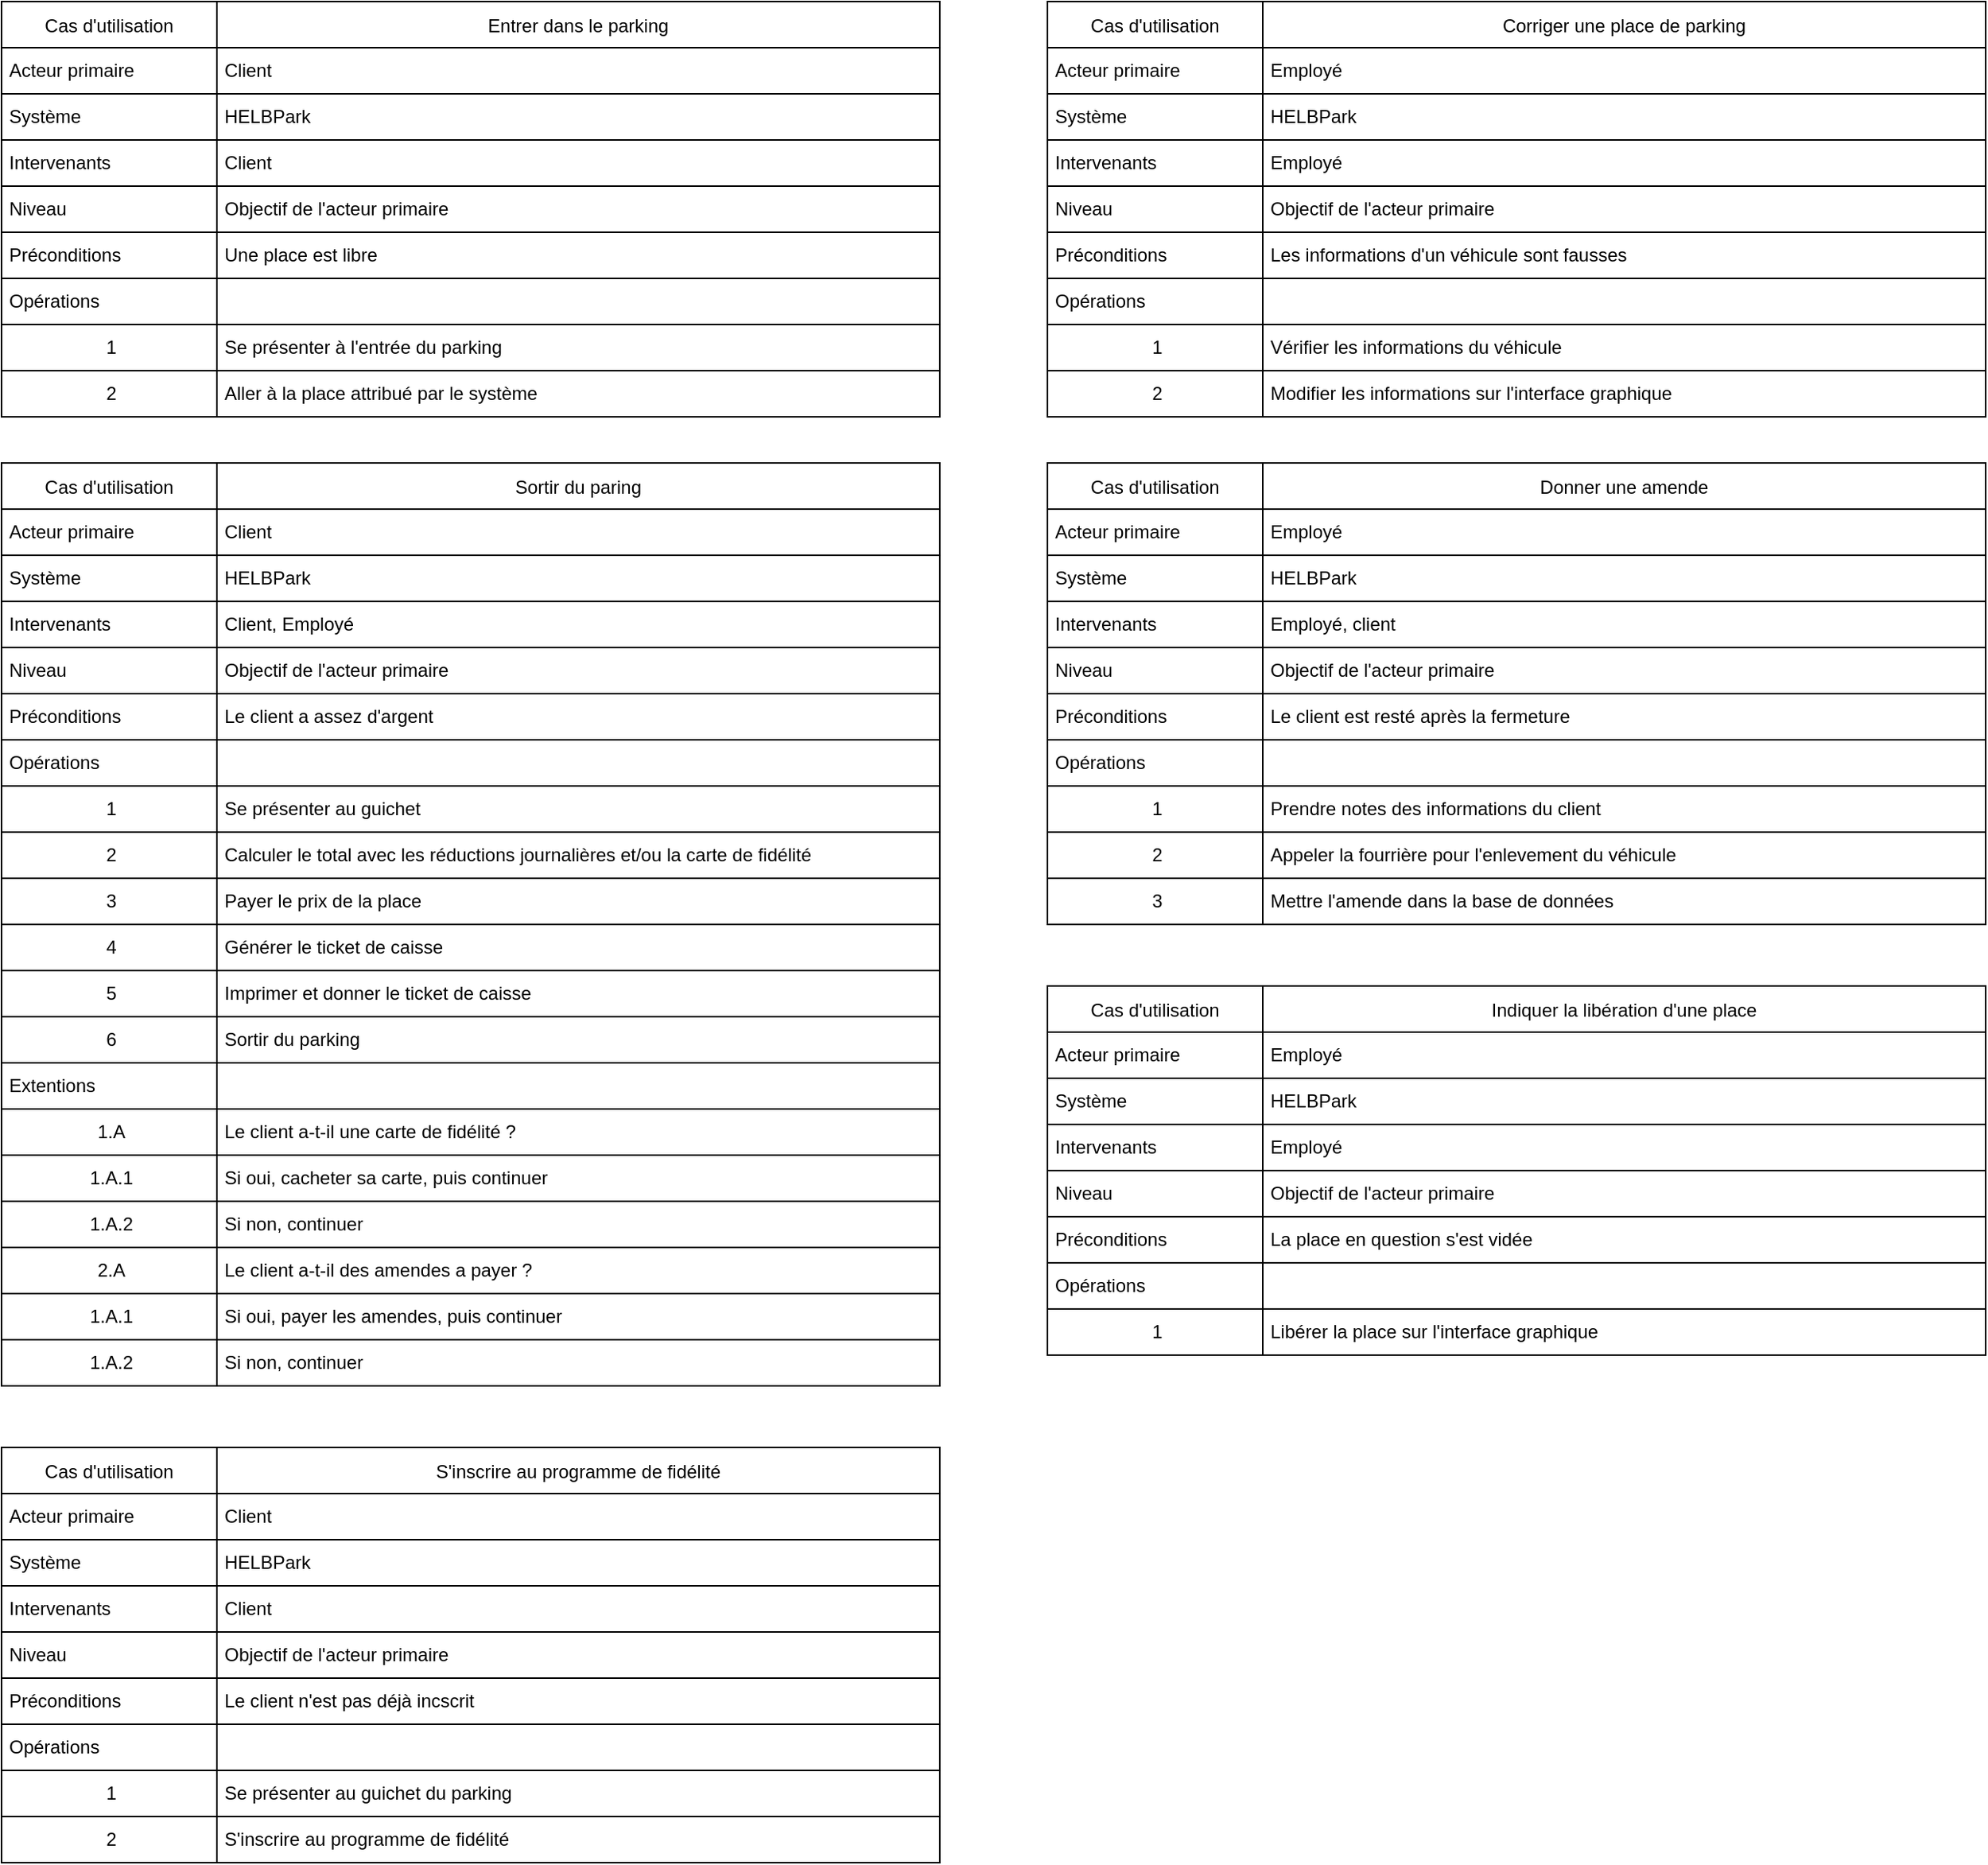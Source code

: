 <mxfile version="18.0.2" type="device"><diagram id="GS1jBpfsIDlGzWGw4Oit" name="Page-1"><mxGraphModel dx="1422" dy="705" grid="1" gridSize="10" guides="1" tooltips="1" connect="1" arrows="1" fold="1" page="1" pageScale="1" pageWidth="827" pageHeight="1169" math="0" shadow="0"><root><mxCell id="0"/><mxCell id="1" parent="0"/><mxCell id="DLpUISq_EGa7mmTx_oSH-1" value="Cas d'utilisation" style="swimlane;fontStyle=0;childLayout=stackLayout;horizontal=1;startSize=30;horizontalStack=0;resizeParent=1;resizeParentMax=0;resizeLast=0;collapsible=1;marginBottom=0;" vertex="1" parent="1"><mxGeometry x="80" y="40" width="140" height="270" as="geometry"/></mxCell><mxCell id="DLpUISq_EGa7mmTx_oSH-11" value="Acteur primaire" style="rounded=0;whiteSpace=wrap;html=1;align=left;spacingLeft=3;" vertex="1" parent="DLpUISq_EGa7mmTx_oSH-1"><mxGeometry y="30" width="140" height="30" as="geometry"/></mxCell><mxCell id="DLpUISq_EGa7mmTx_oSH-15" value="Système" style="rounded=0;whiteSpace=wrap;html=1;align=left;spacingLeft=3;" vertex="1" parent="DLpUISq_EGa7mmTx_oSH-1"><mxGeometry y="60" width="140" height="30" as="geometry"/></mxCell><mxCell id="DLpUISq_EGa7mmTx_oSH-16" value="Intervenants" style="rounded=0;whiteSpace=wrap;html=1;align=left;spacingLeft=3;" vertex="1" parent="DLpUISq_EGa7mmTx_oSH-1"><mxGeometry y="90" width="140" height="30" as="geometry"/></mxCell><mxCell id="DLpUISq_EGa7mmTx_oSH-17" value="Niveau" style="rounded=0;whiteSpace=wrap;html=1;align=left;spacingLeft=3;" vertex="1" parent="DLpUISq_EGa7mmTx_oSH-1"><mxGeometry y="120" width="140" height="30" as="geometry"/></mxCell><mxCell id="DLpUISq_EGa7mmTx_oSH-18" value="Préconditions" style="rounded=0;whiteSpace=wrap;html=1;align=left;spacingLeft=3;" vertex="1" parent="DLpUISq_EGa7mmTx_oSH-1"><mxGeometry y="150" width="140" height="30" as="geometry"/></mxCell><mxCell id="DLpUISq_EGa7mmTx_oSH-19" value="Opérations" style="rounded=0;whiteSpace=wrap;html=1;align=left;spacingLeft=3;" vertex="1" parent="DLpUISq_EGa7mmTx_oSH-1"><mxGeometry y="180" width="140" height="30" as="geometry"/></mxCell><mxCell id="DLpUISq_EGa7mmTx_oSH-28" value="1" style="rounded=0;whiteSpace=wrap;html=1;align=center;spacingLeft=3;" vertex="1" parent="DLpUISq_EGa7mmTx_oSH-1"><mxGeometry y="210" width="140" height="30" as="geometry"/></mxCell><mxCell id="DLpUISq_EGa7mmTx_oSH-29" value="2" style="rounded=0;whiteSpace=wrap;html=1;align=center;spacingLeft=3;" vertex="1" parent="DLpUISq_EGa7mmTx_oSH-1"><mxGeometry y="240" width="140" height="30" as="geometry"/></mxCell><mxCell id="DLpUISq_EGa7mmTx_oSH-5" value="Entrer dans le parking" style="swimlane;fontStyle=0;childLayout=stackLayout;horizontal=1;startSize=30;horizontalStack=0;resizeParent=1;resizeParentMax=0;resizeLast=0;collapsible=1;marginBottom=0;" vertex="1" parent="1"><mxGeometry x="220" y="40" width="470" height="270" as="geometry"/></mxCell><mxCell id="DLpUISq_EGa7mmTx_oSH-14" value="Client" style="rounded=0;whiteSpace=wrap;html=1;align=left;spacingLeft=3;" vertex="1" parent="DLpUISq_EGa7mmTx_oSH-5"><mxGeometry y="30" width="470" height="30" as="geometry"/></mxCell><mxCell id="DLpUISq_EGa7mmTx_oSH-22" value="HELBPark" style="rounded=0;whiteSpace=wrap;html=1;align=left;spacingLeft=3;" vertex="1" parent="DLpUISq_EGa7mmTx_oSH-5"><mxGeometry y="60" width="470" height="30" as="geometry"/></mxCell><mxCell id="DLpUISq_EGa7mmTx_oSH-23" value="Client" style="rounded=0;whiteSpace=wrap;html=1;align=left;spacingLeft=3;" vertex="1" parent="DLpUISq_EGa7mmTx_oSH-5"><mxGeometry y="90" width="470" height="30" as="geometry"/></mxCell><mxCell id="DLpUISq_EGa7mmTx_oSH-24" value="Objectif de l'acteur primaire" style="rounded=0;whiteSpace=wrap;html=1;align=left;spacingLeft=3;" vertex="1" parent="DLpUISq_EGa7mmTx_oSH-5"><mxGeometry y="120" width="470" height="30" as="geometry"/></mxCell><mxCell id="DLpUISq_EGa7mmTx_oSH-26" value="Une place est libre" style="rounded=0;whiteSpace=wrap;html=1;align=left;spacingLeft=3;" vertex="1" parent="DLpUISq_EGa7mmTx_oSH-5"><mxGeometry y="150" width="470" height="30" as="geometry"/></mxCell><mxCell id="DLpUISq_EGa7mmTx_oSH-27" value="" style="rounded=0;whiteSpace=wrap;html=1;align=left;spacingLeft=3;" vertex="1" parent="DLpUISq_EGa7mmTx_oSH-5"><mxGeometry y="180" width="470" height="30" as="geometry"/></mxCell><mxCell id="DLpUISq_EGa7mmTx_oSH-25" value="Se présenter à l'entrée du parking" style="rounded=0;whiteSpace=wrap;html=1;align=left;spacingLeft=3;" vertex="1" parent="DLpUISq_EGa7mmTx_oSH-5"><mxGeometry y="210" width="470" height="30" as="geometry"/></mxCell><mxCell id="DLpUISq_EGa7mmTx_oSH-21" value="Aller à la place attribué par le système" style="rounded=0;whiteSpace=wrap;html=1;align=left;spacingLeft=3;" vertex="1" parent="DLpUISq_EGa7mmTx_oSH-5"><mxGeometry y="240" width="470" height="30" as="geometry"/></mxCell><mxCell id="DLpUISq_EGa7mmTx_oSH-31" value="Cas d'utilisation" style="swimlane;fontStyle=0;childLayout=stackLayout;horizontal=1;startSize=30;horizontalStack=0;resizeParent=1;resizeParentMax=0;resizeLast=0;collapsible=1;marginBottom=0;" vertex="1" parent="1"><mxGeometry x="80" y="340" width="140" height="600" as="geometry"/></mxCell><mxCell id="DLpUISq_EGa7mmTx_oSH-32" value="Acteur primaire" style="rounded=0;whiteSpace=wrap;html=1;align=left;spacingLeft=3;" vertex="1" parent="DLpUISq_EGa7mmTx_oSH-31"><mxGeometry y="30" width="140" height="30" as="geometry"/></mxCell><mxCell id="DLpUISq_EGa7mmTx_oSH-33" value="Système" style="rounded=0;whiteSpace=wrap;html=1;align=left;spacingLeft=3;" vertex="1" parent="DLpUISq_EGa7mmTx_oSH-31"><mxGeometry y="60" width="140" height="30" as="geometry"/></mxCell><mxCell id="DLpUISq_EGa7mmTx_oSH-34" value="Intervenants" style="rounded=0;whiteSpace=wrap;html=1;align=left;spacingLeft=3;" vertex="1" parent="DLpUISq_EGa7mmTx_oSH-31"><mxGeometry y="90" width="140" height="30" as="geometry"/></mxCell><mxCell id="DLpUISq_EGa7mmTx_oSH-35" value="Niveau" style="rounded=0;whiteSpace=wrap;html=1;align=left;spacingLeft=3;" vertex="1" parent="DLpUISq_EGa7mmTx_oSH-31"><mxGeometry y="120" width="140" height="30" as="geometry"/></mxCell><mxCell id="DLpUISq_EGa7mmTx_oSH-36" value="Préconditions" style="rounded=0;whiteSpace=wrap;html=1;align=left;spacingLeft=3;" vertex="1" parent="DLpUISq_EGa7mmTx_oSH-31"><mxGeometry y="150" width="140" height="30" as="geometry"/></mxCell><mxCell id="DLpUISq_EGa7mmTx_oSH-37" value="Opérations" style="rounded=0;whiteSpace=wrap;html=1;align=left;spacingLeft=3;" vertex="1" parent="DLpUISq_EGa7mmTx_oSH-31"><mxGeometry y="180" width="140" height="30" as="geometry"/></mxCell><mxCell id="DLpUISq_EGa7mmTx_oSH-38" value="1" style="rounded=0;whiteSpace=wrap;html=1;align=center;spacingLeft=3;" vertex="1" parent="DLpUISq_EGa7mmTx_oSH-31"><mxGeometry y="210" width="140" height="30" as="geometry"/></mxCell><mxCell id="DLpUISq_EGa7mmTx_oSH-39" value="2" style="rounded=0;whiteSpace=wrap;html=1;align=center;spacingLeft=3;" vertex="1" parent="DLpUISq_EGa7mmTx_oSH-31"><mxGeometry y="240" width="140" height="30" as="geometry"/></mxCell><mxCell id="DLpUISq_EGa7mmTx_oSH-57" value="3" style="rounded=0;whiteSpace=wrap;html=1;align=center;spacingLeft=3;" vertex="1" parent="DLpUISq_EGa7mmTx_oSH-31"><mxGeometry y="270" width="140" height="30" as="geometry"/></mxCell><mxCell id="DLpUISq_EGa7mmTx_oSH-58" value="4" style="rounded=0;whiteSpace=wrap;html=1;align=center;spacingLeft=3;" vertex="1" parent="DLpUISq_EGa7mmTx_oSH-31"><mxGeometry y="300" width="140" height="30" as="geometry"/></mxCell><mxCell id="DLpUISq_EGa7mmTx_oSH-59" value="5" style="rounded=0;whiteSpace=wrap;html=1;align=center;spacingLeft=3;" vertex="1" parent="DLpUISq_EGa7mmTx_oSH-31"><mxGeometry y="330" width="140" height="30" as="geometry"/></mxCell><mxCell id="DLpUISq_EGa7mmTx_oSH-56" value="6" style="rounded=0;whiteSpace=wrap;html=1;align=center;spacingLeft=3;" vertex="1" parent="DLpUISq_EGa7mmTx_oSH-31"><mxGeometry y="360" width="140" height="30" as="geometry"/></mxCell><mxCell id="DLpUISq_EGa7mmTx_oSH-40" value="Extentions" style="rounded=0;whiteSpace=wrap;html=1;align=left;spacingLeft=3;" vertex="1" parent="DLpUISq_EGa7mmTx_oSH-31"><mxGeometry y="390" width="140" height="30" as="geometry"/></mxCell><mxCell id="DLpUISq_EGa7mmTx_oSH-60" value="1.A" style="rounded=0;whiteSpace=wrap;html=1;align=center;spacingLeft=3;" vertex="1" parent="DLpUISq_EGa7mmTx_oSH-31"><mxGeometry y="420" width="140" height="30" as="geometry"/></mxCell><mxCell id="DLpUISq_EGa7mmTx_oSH-62" value="1.A.1" style="rounded=0;whiteSpace=wrap;html=1;align=center;spacingLeft=3;" vertex="1" parent="DLpUISq_EGa7mmTx_oSH-31"><mxGeometry y="450" width="140" height="30" as="geometry"/></mxCell><mxCell id="DLpUISq_EGa7mmTx_oSH-63" value="1.A.2" style="rounded=0;whiteSpace=wrap;html=1;align=center;spacingLeft=3;" vertex="1" parent="DLpUISq_EGa7mmTx_oSH-31"><mxGeometry y="480" width="140" height="30" as="geometry"/></mxCell><mxCell id="DLpUISq_EGa7mmTx_oSH-67" value="2.A" style="rounded=0;whiteSpace=wrap;html=1;align=center;spacingLeft=3;" vertex="1" parent="DLpUISq_EGa7mmTx_oSH-31"><mxGeometry y="510" width="140" height="30" as="geometry"/></mxCell><mxCell id="DLpUISq_EGa7mmTx_oSH-68" value="1.A.1" style="rounded=0;whiteSpace=wrap;html=1;align=center;spacingLeft=3;" vertex="1" parent="DLpUISq_EGa7mmTx_oSH-31"><mxGeometry y="540" width="140" height="30" as="geometry"/></mxCell><mxCell id="DLpUISq_EGa7mmTx_oSH-69" value="1.A.2" style="rounded=0;whiteSpace=wrap;html=1;align=center;spacingLeft=3;" vertex="1" parent="DLpUISq_EGa7mmTx_oSH-31"><mxGeometry y="570" width="140" height="30" as="geometry"/></mxCell><mxCell id="DLpUISq_EGa7mmTx_oSH-41" value="Sortir du paring" style="swimlane;fontStyle=0;childLayout=stackLayout;horizontal=1;startSize=30;horizontalStack=0;resizeParent=1;resizeParentMax=0;resizeLast=0;collapsible=1;marginBottom=0;" vertex="1" parent="1"><mxGeometry x="220" y="340" width="470" height="600" as="geometry"/></mxCell><mxCell id="DLpUISq_EGa7mmTx_oSH-42" value="Client" style="rounded=0;whiteSpace=wrap;html=1;align=left;spacingLeft=3;" vertex="1" parent="DLpUISq_EGa7mmTx_oSH-41"><mxGeometry y="30" width="470" height="30" as="geometry"/></mxCell><mxCell id="DLpUISq_EGa7mmTx_oSH-43" value="HELBPark" style="rounded=0;whiteSpace=wrap;html=1;align=left;spacingLeft=3;" vertex="1" parent="DLpUISq_EGa7mmTx_oSH-41"><mxGeometry y="60" width="470" height="30" as="geometry"/></mxCell><mxCell id="DLpUISq_EGa7mmTx_oSH-44" value="Client, Employé" style="rounded=0;whiteSpace=wrap;html=1;align=left;spacingLeft=3;" vertex="1" parent="DLpUISq_EGa7mmTx_oSH-41"><mxGeometry y="90" width="470" height="30" as="geometry"/></mxCell><mxCell id="DLpUISq_EGa7mmTx_oSH-45" value="Objectif de l'acteur primaire" style="rounded=0;whiteSpace=wrap;html=1;align=left;spacingLeft=3;" vertex="1" parent="DLpUISq_EGa7mmTx_oSH-41"><mxGeometry y="120" width="470" height="30" as="geometry"/></mxCell><mxCell id="DLpUISq_EGa7mmTx_oSH-46" value="Le client a assez d'argent" style="rounded=0;whiteSpace=wrap;html=1;align=left;spacingLeft=3;" vertex="1" parent="DLpUISq_EGa7mmTx_oSH-41"><mxGeometry y="150" width="470" height="30" as="geometry"/></mxCell><mxCell id="DLpUISq_EGa7mmTx_oSH-47" value="" style="rounded=0;whiteSpace=wrap;html=1;align=left;spacingLeft=3;" vertex="1" parent="DLpUISq_EGa7mmTx_oSH-41"><mxGeometry y="180" width="470" height="30" as="geometry"/></mxCell><mxCell id="DLpUISq_EGa7mmTx_oSH-48" value="Se présenter au guichet" style="rounded=0;whiteSpace=wrap;html=1;align=left;spacingLeft=3;" vertex="1" parent="DLpUISq_EGa7mmTx_oSH-41"><mxGeometry y="210" width="470" height="30" as="geometry"/></mxCell><mxCell id="DLpUISq_EGa7mmTx_oSH-54" value="Calculer le total avec les réductions journalières et/ou la carte de fidélité" style="rounded=0;whiteSpace=wrap;html=1;align=left;spacingLeft=3;" vertex="1" parent="DLpUISq_EGa7mmTx_oSH-41"><mxGeometry y="240" width="470" height="30" as="geometry"/></mxCell><mxCell id="DLpUISq_EGa7mmTx_oSH-49" value="Payer le prix de la place" style="rounded=0;whiteSpace=wrap;html=1;align=left;spacingLeft=3;" vertex="1" parent="DLpUISq_EGa7mmTx_oSH-41"><mxGeometry y="270" width="470" height="30" as="geometry"/></mxCell><mxCell id="DLpUISq_EGa7mmTx_oSH-52" value="Générer le ticket de caisse&lt;span style=&quot;color: rgba(0, 0, 0, 0); font-family: monospace; font-size: 0px;&quot;&gt;%3CmxGraphModel%3E%3Croot%3E%3CmxCell%20id%3D%220%22%2F%3E%3CmxCell%20id%3D%221%22%20parent%3D%220%22%2F%3E%3CmxCell%20id%3D%222%22%20value%3D%22Payer%20le%20prix%20de%20la%20place%22%20style%3D%22rounded%3D0%3BwhiteSpace%3Dwrap%3Bhtml%3D1%3Balign%3Dleft%3BspacingLeft%3D3%3B%22%20vertex%3D%221%22%20parent%3D%221%22%3E%3CmxGeometry%20x%3D%22220%22%20y%3D%22580%22%20width%3D%22470%22%20height%3D%2230%22%20as%3D%22geometry%22%2F%3E%3C%2FmxCell%3E%3C%2Froot%3E%3C%2FmxGraphModel%3E&lt;/span&gt;" style="rounded=0;whiteSpace=wrap;html=1;align=left;spacingLeft=3;" vertex="1" parent="DLpUISq_EGa7mmTx_oSH-41"><mxGeometry y="300" width="470" height="30" as="geometry"/></mxCell><mxCell id="DLpUISq_EGa7mmTx_oSH-53" value="Imprimer et donner le ticket de caisse" style="rounded=0;whiteSpace=wrap;html=1;align=left;spacingLeft=3;" vertex="1" parent="DLpUISq_EGa7mmTx_oSH-41"><mxGeometry y="330" width="470" height="30" as="geometry"/></mxCell><mxCell id="DLpUISq_EGa7mmTx_oSH-55" value="Sortir du parking" style="rounded=0;whiteSpace=wrap;html=1;align=left;spacingLeft=3;" vertex="1" parent="DLpUISq_EGa7mmTx_oSH-41"><mxGeometry y="360" width="470" height="30" as="geometry"/></mxCell><mxCell id="DLpUISq_EGa7mmTx_oSH-50" value="" style="rounded=0;whiteSpace=wrap;html=1;align=left;spacingLeft=3;" vertex="1" parent="DLpUISq_EGa7mmTx_oSH-41"><mxGeometry y="390" width="470" height="30" as="geometry"/></mxCell><mxCell id="DLpUISq_EGa7mmTx_oSH-61" value="Le client a-t-il une carte de fidélité ?" style="rounded=0;whiteSpace=wrap;html=1;align=left;spacingLeft=3;" vertex="1" parent="DLpUISq_EGa7mmTx_oSH-41"><mxGeometry y="420" width="470" height="30" as="geometry"/></mxCell><mxCell id="DLpUISq_EGa7mmTx_oSH-64" value="Si oui, cacheter sa carte, puis continuer" style="rounded=0;whiteSpace=wrap;html=1;align=left;spacingLeft=3;" vertex="1" parent="DLpUISq_EGa7mmTx_oSH-41"><mxGeometry y="450" width="470" height="30" as="geometry"/></mxCell><mxCell id="DLpUISq_EGa7mmTx_oSH-65" value="Si non, continuer" style="rounded=0;whiteSpace=wrap;html=1;align=left;spacingLeft=3;" vertex="1" parent="DLpUISq_EGa7mmTx_oSH-41"><mxGeometry y="480" width="470" height="30" as="geometry"/></mxCell><mxCell id="DLpUISq_EGa7mmTx_oSH-70" value="Le client a-t-il des amendes a payer ?" style="rounded=0;whiteSpace=wrap;html=1;align=left;spacingLeft=3;" vertex="1" parent="DLpUISq_EGa7mmTx_oSH-41"><mxGeometry y="510" width="470" height="30" as="geometry"/></mxCell><mxCell id="DLpUISq_EGa7mmTx_oSH-71" value="Si oui, payer les amendes, puis continuer" style="rounded=0;whiteSpace=wrap;html=1;align=left;spacingLeft=3;" vertex="1" parent="DLpUISq_EGa7mmTx_oSH-41"><mxGeometry y="540" width="470" height="30" as="geometry"/></mxCell><mxCell id="DLpUISq_EGa7mmTx_oSH-72" value="Si non, continuer" style="rounded=0;whiteSpace=wrap;html=1;align=left;spacingLeft=3;" vertex="1" parent="DLpUISq_EGa7mmTx_oSH-41"><mxGeometry y="570" width="470" height="30" as="geometry"/></mxCell><mxCell id="DLpUISq_EGa7mmTx_oSH-73" value="Cas d'utilisation" style="swimlane;fontStyle=0;childLayout=stackLayout;horizontal=1;startSize=30;horizontalStack=0;resizeParent=1;resizeParentMax=0;resizeLast=0;collapsible=1;marginBottom=0;" vertex="1" parent="1"><mxGeometry x="80" y="980" width="140" height="270" as="geometry"/></mxCell><mxCell id="DLpUISq_EGa7mmTx_oSH-74" value="Acteur primaire" style="rounded=0;whiteSpace=wrap;html=1;align=left;spacingLeft=3;" vertex="1" parent="DLpUISq_EGa7mmTx_oSH-73"><mxGeometry y="30" width="140" height="30" as="geometry"/></mxCell><mxCell id="DLpUISq_EGa7mmTx_oSH-75" value="Système" style="rounded=0;whiteSpace=wrap;html=1;align=left;spacingLeft=3;" vertex="1" parent="DLpUISq_EGa7mmTx_oSH-73"><mxGeometry y="60" width="140" height="30" as="geometry"/></mxCell><mxCell id="DLpUISq_EGa7mmTx_oSH-76" value="Intervenants" style="rounded=0;whiteSpace=wrap;html=1;align=left;spacingLeft=3;" vertex="1" parent="DLpUISq_EGa7mmTx_oSH-73"><mxGeometry y="90" width="140" height="30" as="geometry"/></mxCell><mxCell id="DLpUISq_EGa7mmTx_oSH-77" value="Niveau" style="rounded=0;whiteSpace=wrap;html=1;align=left;spacingLeft=3;" vertex="1" parent="DLpUISq_EGa7mmTx_oSH-73"><mxGeometry y="120" width="140" height="30" as="geometry"/></mxCell><mxCell id="DLpUISq_EGa7mmTx_oSH-78" value="Préconditions" style="rounded=0;whiteSpace=wrap;html=1;align=left;spacingLeft=3;" vertex="1" parent="DLpUISq_EGa7mmTx_oSH-73"><mxGeometry y="150" width="140" height="30" as="geometry"/></mxCell><mxCell id="DLpUISq_EGa7mmTx_oSH-79" value="Opérations" style="rounded=0;whiteSpace=wrap;html=1;align=left;spacingLeft=3;" vertex="1" parent="DLpUISq_EGa7mmTx_oSH-73"><mxGeometry y="180" width="140" height="30" as="geometry"/></mxCell><mxCell id="DLpUISq_EGa7mmTx_oSH-80" value="1" style="rounded=0;whiteSpace=wrap;html=1;align=center;spacingLeft=3;" vertex="1" parent="DLpUISq_EGa7mmTx_oSH-73"><mxGeometry y="210" width="140" height="30" as="geometry"/></mxCell><mxCell id="DLpUISq_EGa7mmTx_oSH-81" value="2" style="rounded=0;whiteSpace=wrap;html=1;align=center;spacingLeft=3;" vertex="1" parent="DLpUISq_EGa7mmTx_oSH-73"><mxGeometry y="240" width="140" height="30" as="geometry"/></mxCell><mxCell id="DLpUISq_EGa7mmTx_oSH-82" value="S'inscrire au programme de fidélité" style="swimlane;fontStyle=0;childLayout=stackLayout;horizontal=1;startSize=30;horizontalStack=0;resizeParent=1;resizeParentMax=0;resizeLast=0;collapsible=1;marginBottom=0;" vertex="1" parent="1"><mxGeometry x="220" y="980" width="470" height="270" as="geometry"/></mxCell><mxCell id="DLpUISq_EGa7mmTx_oSH-83" value="Client" style="rounded=0;whiteSpace=wrap;html=1;align=left;spacingLeft=3;" vertex="1" parent="DLpUISq_EGa7mmTx_oSH-82"><mxGeometry y="30" width="470" height="30" as="geometry"/></mxCell><mxCell id="DLpUISq_EGa7mmTx_oSH-84" value="HELBPark" style="rounded=0;whiteSpace=wrap;html=1;align=left;spacingLeft=3;" vertex="1" parent="DLpUISq_EGa7mmTx_oSH-82"><mxGeometry y="60" width="470" height="30" as="geometry"/></mxCell><mxCell id="DLpUISq_EGa7mmTx_oSH-85" value="Client" style="rounded=0;whiteSpace=wrap;html=1;align=left;spacingLeft=3;" vertex="1" parent="DLpUISq_EGa7mmTx_oSH-82"><mxGeometry y="90" width="470" height="30" as="geometry"/></mxCell><mxCell id="DLpUISq_EGa7mmTx_oSH-86" value="Objectif de l'acteur primaire" style="rounded=0;whiteSpace=wrap;html=1;align=left;spacingLeft=3;" vertex="1" parent="DLpUISq_EGa7mmTx_oSH-82"><mxGeometry y="120" width="470" height="30" as="geometry"/></mxCell><mxCell id="DLpUISq_EGa7mmTx_oSH-87" value="Le client n'est pas déjà incscrit" style="rounded=0;whiteSpace=wrap;html=1;align=left;spacingLeft=3;" vertex="1" parent="DLpUISq_EGa7mmTx_oSH-82"><mxGeometry y="150" width="470" height="30" as="geometry"/></mxCell><mxCell id="DLpUISq_EGa7mmTx_oSH-88" value="" style="rounded=0;whiteSpace=wrap;html=1;align=left;spacingLeft=3;" vertex="1" parent="DLpUISq_EGa7mmTx_oSH-82"><mxGeometry y="180" width="470" height="30" as="geometry"/></mxCell><mxCell id="DLpUISq_EGa7mmTx_oSH-89" value="Se présenter au guichet du parking" style="rounded=0;whiteSpace=wrap;html=1;align=left;spacingLeft=3;" vertex="1" parent="DLpUISq_EGa7mmTx_oSH-82"><mxGeometry y="210" width="470" height="30" as="geometry"/></mxCell><mxCell id="DLpUISq_EGa7mmTx_oSH-90" value="S'inscrire au programme de fidélité" style="rounded=0;whiteSpace=wrap;html=1;align=left;spacingLeft=3;" vertex="1" parent="DLpUISq_EGa7mmTx_oSH-82"><mxGeometry y="240" width="470" height="30" as="geometry"/></mxCell><mxCell id="DLpUISq_EGa7mmTx_oSH-91" value="Cas d'utilisation" style="swimlane;fontStyle=0;childLayout=stackLayout;horizontal=1;startSize=30;horizontalStack=0;resizeParent=1;resizeParentMax=0;resizeLast=0;collapsible=1;marginBottom=0;" vertex="1" parent="1"><mxGeometry x="760" y="40" width="140" height="270" as="geometry"/></mxCell><mxCell id="DLpUISq_EGa7mmTx_oSH-92" value="Acteur primaire" style="rounded=0;whiteSpace=wrap;html=1;align=left;spacingLeft=3;" vertex="1" parent="DLpUISq_EGa7mmTx_oSH-91"><mxGeometry y="30" width="140" height="30" as="geometry"/></mxCell><mxCell id="DLpUISq_EGa7mmTx_oSH-93" value="Système" style="rounded=0;whiteSpace=wrap;html=1;align=left;spacingLeft=3;" vertex="1" parent="DLpUISq_EGa7mmTx_oSH-91"><mxGeometry y="60" width="140" height="30" as="geometry"/></mxCell><mxCell id="DLpUISq_EGa7mmTx_oSH-94" value="Intervenants" style="rounded=0;whiteSpace=wrap;html=1;align=left;spacingLeft=3;" vertex="1" parent="DLpUISq_EGa7mmTx_oSH-91"><mxGeometry y="90" width="140" height="30" as="geometry"/></mxCell><mxCell id="DLpUISq_EGa7mmTx_oSH-95" value="Niveau" style="rounded=0;whiteSpace=wrap;html=1;align=left;spacingLeft=3;" vertex="1" parent="DLpUISq_EGa7mmTx_oSH-91"><mxGeometry y="120" width="140" height="30" as="geometry"/></mxCell><mxCell id="DLpUISq_EGa7mmTx_oSH-96" value="Préconditions" style="rounded=0;whiteSpace=wrap;html=1;align=left;spacingLeft=3;" vertex="1" parent="DLpUISq_EGa7mmTx_oSH-91"><mxGeometry y="150" width="140" height="30" as="geometry"/></mxCell><mxCell id="DLpUISq_EGa7mmTx_oSH-97" value="Opérations" style="rounded=0;whiteSpace=wrap;html=1;align=left;spacingLeft=3;" vertex="1" parent="DLpUISq_EGa7mmTx_oSH-91"><mxGeometry y="180" width="140" height="30" as="geometry"/></mxCell><mxCell id="DLpUISq_EGa7mmTx_oSH-98" value="1" style="rounded=0;whiteSpace=wrap;html=1;align=center;spacingLeft=3;" vertex="1" parent="DLpUISq_EGa7mmTx_oSH-91"><mxGeometry y="210" width="140" height="30" as="geometry"/></mxCell><mxCell id="DLpUISq_EGa7mmTx_oSH-99" value="2" style="rounded=0;whiteSpace=wrap;html=1;align=center;spacingLeft=3;" vertex="1" parent="DLpUISq_EGa7mmTx_oSH-91"><mxGeometry y="240" width="140" height="30" as="geometry"/></mxCell><mxCell id="DLpUISq_EGa7mmTx_oSH-100" value="Corriger une place de parking" style="swimlane;fontStyle=0;childLayout=stackLayout;horizontal=1;startSize=30;horizontalStack=0;resizeParent=1;resizeParentMax=0;resizeLast=0;collapsible=1;marginBottom=0;" vertex="1" parent="1"><mxGeometry x="900" y="40" width="470" height="270" as="geometry"/></mxCell><mxCell id="DLpUISq_EGa7mmTx_oSH-101" value="Employé" style="rounded=0;whiteSpace=wrap;html=1;align=left;spacingLeft=3;" vertex="1" parent="DLpUISq_EGa7mmTx_oSH-100"><mxGeometry y="30" width="470" height="30" as="geometry"/></mxCell><mxCell id="DLpUISq_EGa7mmTx_oSH-102" value="HELBPark" style="rounded=0;whiteSpace=wrap;html=1;align=left;spacingLeft=3;" vertex="1" parent="DLpUISq_EGa7mmTx_oSH-100"><mxGeometry y="60" width="470" height="30" as="geometry"/></mxCell><mxCell id="DLpUISq_EGa7mmTx_oSH-103" value="Employé" style="rounded=0;whiteSpace=wrap;html=1;align=left;spacingLeft=3;" vertex="1" parent="DLpUISq_EGa7mmTx_oSH-100"><mxGeometry y="90" width="470" height="30" as="geometry"/></mxCell><mxCell id="DLpUISq_EGa7mmTx_oSH-104" value="Objectif de l'acteur primaire" style="rounded=0;whiteSpace=wrap;html=1;align=left;spacingLeft=3;" vertex="1" parent="DLpUISq_EGa7mmTx_oSH-100"><mxGeometry y="120" width="470" height="30" as="geometry"/></mxCell><mxCell id="DLpUISq_EGa7mmTx_oSH-105" value="Les informations d'un véhicule sont fausses" style="rounded=0;whiteSpace=wrap;html=1;align=left;spacingLeft=3;" vertex="1" parent="DLpUISq_EGa7mmTx_oSH-100"><mxGeometry y="150" width="470" height="30" as="geometry"/></mxCell><mxCell id="DLpUISq_EGa7mmTx_oSH-106" value="" style="rounded=0;whiteSpace=wrap;html=1;align=left;spacingLeft=3;" vertex="1" parent="DLpUISq_EGa7mmTx_oSH-100"><mxGeometry y="180" width="470" height="30" as="geometry"/></mxCell><mxCell id="DLpUISq_EGa7mmTx_oSH-107" value="Vérifier les informations du véhicule" style="rounded=0;whiteSpace=wrap;html=1;align=left;spacingLeft=3;" vertex="1" parent="DLpUISq_EGa7mmTx_oSH-100"><mxGeometry y="210" width="470" height="30" as="geometry"/></mxCell><mxCell id="DLpUISq_EGa7mmTx_oSH-108" value="Modifier les informations sur l'interface graphique" style="rounded=0;whiteSpace=wrap;html=1;align=left;spacingLeft=3;" vertex="1" parent="DLpUISq_EGa7mmTx_oSH-100"><mxGeometry y="240" width="470" height="30" as="geometry"/></mxCell><mxCell id="DLpUISq_EGa7mmTx_oSH-109" value="Cas d'utilisation" style="swimlane;fontStyle=0;childLayout=stackLayout;horizontal=1;startSize=30;horizontalStack=0;resizeParent=1;resizeParentMax=0;resizeLast=0;collapsible=1;marginBottom=0;" vertex="1" parent="1"><mxGeometry x="760" y="340" width="140" height="300" as="geometry"/></mxCell><mxCell id="DLpUISq_EGa7mmTx_oSH-110" value="Acteur primaire" style="rounded=0;whiteSpace=wrap;html=1;align=left;spacingLeft=3;" vertex="1" parent="DLpUISq_EGa7mmTx_oSH-109"><mxGeometry y="30" width="140" height="30" as="geometry"/></mxCell><mxCell id="DLpUISq_EGa7mmTx_oSH-111" value="Système" style="rounded=0;whiteSpace=wrap;html=1;align=left;spacingLeft=3;" vertex="1" parent="DLpUISq_EGa7mmTx_oSH-109"><mxGeometry y="60" width="140" height="30" as="geometry"/></mxCell><mxCell id="DLpUISq_EGa7mmTx_oSH-112" value="Intervenants" style="rounded=0;whiteSpace=wrap;html=1;align=left;spacingLeft=3;" vertex="1" parent="DLpUISq_EGa7mmTx_oSH-109"><mxGeometry y="90" width="140" height="30" as="geometry"/></mxCell><mxCell id="DLpUISq_EGa7mmTx_oSH-113" value="Niveau" style="rounded=0;whiteSpace=wrap;html=1;align=left;spacingLeft=3;" vertex="1" parent="DLpUISq_EGa7mmTx_oSH-109"><mxGeometry y="120" width="140" height="30" as="geometry"/></mxCell><mxCell id="DLpUISq_EGa7mmTx_oSH-114" value="Préconditions" style="rounded=0;whiteSpace=wrap;html=1;align=left;spacingLeft=3;" vertex="1" parent="DLpUISq_EGa7mmTx_oSH-109"><mxGeometry y="150" width="140" height="30" as="geometry"/></mxCell><mxCell id="DLpUISq_EGa7mmTx_oSH-115" value="Opérations" style="rounded=0;whiteSpace=wrap;html=1;align=left;spacingLeft=3;" vertex="1" parent="DLpUISq_EGa7mmTx_oSH-109"><mxGeometry y="180" width="140" height="30" as="geometry"/></mxCell><mxCell id="DLpUISq_EGa7mmTx_oSH-116" value="1" style="rounded=0;whiteSpace=wrap;html=1;align=center;spacingLeft=3;" vertex="1" parent="DLpUISq_EGa7mmTx_oSH-109"><mxGeometry y="210" width="140" height="30" as="geometry"/></mxCell><mxCell id="DLpUISq_EGa7mmTx_oSH-117" value="2" style="rounded=0;whiteSpace=wrap;html=1;align=center;spacingLeft=3;" vertex="1" parent="DLpUISq_EGa7mmTx_oSH-109"><mxGeometry y="240" width="140" height="30" as="geometry"/></mxCell><mxCell id="DLpUISq_EGa7mmTx_oSH-137" value="3" style="rounded=0;whiteSpace=wrap;html=1;align=center;spacingLeft=3;" vertex="1" parent="DLpUISq_EGa7mmTx_oSH-109"><mxGeometry y="270" width="140" height="30" as="geometry"/></mxCell><mxCell id="DLpUISq_EGa7mmTx_oSH-118" value="Donner une amende" style="swimlane;fontStyle=0;childLayout=stackLayout;horizontal=1;startSize=30;horizontalStack=0;resizeParent=1;resizeParentMax=0;resizeLast=0;collapsible=1;marginBottom=0;" vertex="1" parent="1"><mxGeometry x="900" y="340" width="470" height="300" as="geometry"/></mxCell><mxCell id="DLpUISq_EGa7mmTx_oSH-119" value="Employé" style="rounded=0;whiteSpace=wrap;html=1;align=left;spacingLeft=3;" vertex="1" parent="DLpUISq_EGa7mmTx_oSH-118"><mxGeometry y="30" width="470" height="30" as="geometry"/></mxCell><mxCell id="DLpUISq_EGa7mmTx_oSH-120" value="HELBPark" style="rounded=0;whiteSpace=wrap;html=1;align=left;spacingLeft=3;" vertex="1" parent="DLpUISq_EGa7mmTx_oSH-118"><mxGeometry y="60" width="470" height="30" as="geometry"/></mxCell><mxCell id="DLpUISq_EGa7mmTx_oSH-121" value="Employé, client" style="rounded=0;whiteSpace=wrap;html=1;align=left;spacingLeft=3;" vertex="1" parent="DLpUISq_EGa7mmTx_oSH-118"><mxGeometry y="90" width="470" height="30" as="geometry"/></mxCell><mxCell id="DLpUISq_EGa7mmTx_oSH-122" value="Objectif de l'acteur primaire" style="rounded=0;whiteSpace=wrap;html=1;align=left;spacingLeft=3;" vertex="1" parent="DLpUISq_EGa7mmTx_oSH-118"><mxGeometry y="120" width="470" height="30" as="geometry"/></mxCell><mxCell id="DLpUISq_EGa7mmTx_oSH-123" value="Le client est resté après la fermeture" style="rounded=0;whiteSpace=wrap;html=1;align=left;spacingLeft=3;" vertex="1" parent="DLpUISq_EGa7mmTx_oSH-118"><mxGeometry y="150" width="470" height="30" as="geometry"/></mxCell><mxCell id="DLpUISq_EGa7mmTx_oSH-124" value="" style="rounded=0;whiteSpace=wrap;html=1;align=left;spacingLeft=3;" vertex="1" parent="DLpUISq_EGa7mmTx_oSH-118"><mxGeometry y="180" width="470" height="30" as="geometry"/></mxCell><mxCell id="DLpUISq_EGa7mmTx_oSH-125" value="Prendre notes des informations du client" style="rounded=0;whiteSpace=wrap;html=1;align=left;spacingLeft=3;" vertex="1" parent="DLpUISq_EGa7mmTx_oSH-118"><mxGeometry y="210" width="470" height="30" as="geometry"/></mxCell><mxCell id="DLpUISq_EGa7mmTx_oSH-126" value="Appeler la fourrière pour l'enlevement du véhicule" style="rounded=0;whiteSpace=wrap;html=1;align=left;spacingLeft=3;" vertex="1" parent="DLpUISq_EGa7mmTx_oSH-118"><mxGeometry y="240" width="470" height="30" as="geometry"/></mxCell><mxCell id="DLpUISq_EGa7mmTx_oSH-127" value="Mettre l'amende dans la base de données" style="rounded=0;whiteSpace=wrap;html=1;align=left;spacingLeft=3;" vertex="1" parent="DLpUISq_EGa7mmTx_oSH-118"><mxGeometry y="270" width="470" height="30" as="geometry"/></mxCell><mxCell id="DLpUISq_EGa7mmTx_oSH-138" value="Cas d'utilisation" style="swimlane;fontStyle=0;childLayout=stackLayout;horizontal=1;startSize=30;horizontalStack=0;resizeParent=1;resizeParentMax=0;resizeLast=0;collapsible=1;marginBottom=0;" vertex="1" parent="1"><mxGeometry x="760" y="680" width="140" height="240" as="geometry"/></mxCell><mxCell id="DLpUISq_EGa7mmTx_oSH-139" value="Acteur primaire" style="rounded=0;whiteSpace=wrap;html=1;align=left;spacingLeft=3;" vertex="1" parent="DLpUISq_EGa7mmTx_oSH-138"><mxGeometry y="30" width="140" height="30" as="geometry"/></mxCell><mxCell id="DLpUISq_EGa7mmTx_oSH-140" value="Système" style="rounded=0;whiteSpace=wrap;html=1;align=left;spacingLeft=3;" vertex="1" parent="DLpUISq_EGa7mmTx_oSH-138"><mxGeometry y="60" width="140" height="30" as="geometry"/></mxCell><mxCell id="DLpUISq_EGa7mmTx_oSH-141" value="Intervenants" style="rounded=0;whiteSpace=wrap;html=1;align=left;spacingLeft=3;" vertex="1" parent="DLpUISq_EGa7mmTx_oSH-138"><mxGeometry y="90" width="140" height="30" as="geometry"/></mxCell><mxCell id="DLpUISq_EGa7mmTx_oSH-142" value="Niveau" style="rounded=0;whiteSpace=wrap;html=1;align=left;spacingLeft=3;" vertex="1" parent="DLpUISq_EGa7mmTx_oSH-138"><mxGeometry y="120" width="140" height="30" as="geometry"/></mxCell><mxCell id="DLpUISq_EGa7mmTx_oSH-143" value="Préconditions" style="rounded=0;whiteSpace=wrap;html=1;align=left;spacingLeft=3;" vertex="1" parent="DLpUISq_EGa7mmTx_oSH-138"><mxGeometry y="150" width="140" height="30" as="geometry"/></mxCell><mxCell id="DLpUISq_EGa7mmTx_oSH-144" value="Opérations" style="rounded=0;whiteSpace=wrap;html=1;align=left;spacingLeft=3;" vertex="1" parent="DLpUISq_EGa7mmTx_oSH-138"><mxGeometry y="180" width="140" height="30" as="geometry"/></mxCell><mxCell id="DLpUISq_EGa7mmTx_oSH-145" value="1" style="rounded=0;whiteSpace=wrap;html=1;align=center;spacingLeft=3;" vertex="1" parent="DLpUISq_EGa7mmTx_oSH-138"><mxGeometry y="210" width="140" height="30" as="geometry"/></mxCell><mxCell id="DLpUISq_EGa7mmTx_oSH-147" value="Indiquer la libération d'une place" style="swimlane;fontStyle=0;childLayout=stackLayout;horizontal=1;startSize=30;horizontalStack=0;resizeParent=1;resizeParentMax=0;resizeLast=0;collapsible=1;marginBottom=0;" vertex="1" parent="1"><mxGeometry x="900" y="680" width="470" height="240" as="geometry"/></mxCell><mxCell id="DLpUISq_EGa7mmTx_oSH-148" value="Employé" style="rounded=0;whiteSpace=wrap;html=1;align=left;spacingLeft=3;" vertex="1" parent="DLpUISq_EGa7mmTx_oSH-147"><mxGeometry y="30" width="470" height="30" as="geometry"/></mxCell><mxCell id="DLpUISq_EGa7mmTx_oSH-149" value="HELBPark" style="rounded=0;whiteSpace=wrap;html=1;align=left;spacingLeft=3;" vertex="1" parent="DLpUISq_EGa7mmTx_oSH-147"><mxGeometry y="60" width="470" height="30" as="geometry"/></mxCell><mxCell id="DLpUISq_EGa7mmTx_oSH-150" value="Employé" style="rounded=0;whiteSpace=wrap;html=1;align=left;spacingLeft=3;" vertex="1" parent="DLpUISq_EGa7mmTx_oSH-147"><mxGeometry y="90" width="470" height="30" as="geometry"/></mxCell><mxCell id="DLpUISq_EGa7mmTx_oSH-151" value="Objectif de l'acteur primaire" style="rounded=0;whiteSpace=wrap;html=1;align=left;spacingLeft=3;" vertex="1" parent="DLpUISq_EGa7mmTx_oSH-147"><mxGeometry y="120" width="470" height="30" as="geometry"/></mxCell><mxCell id="DLpUISq_EGa7mmTx_oSH-152" value="La place en question s'est vidée" style="rounded=0;whiteSpace=wrap;html=1;align=left;spacingLeft=3;" vertex="1" parent="DLpUISq_EGa7mmTx_oSH-147"><mxGeometry y="150" width="470" height="30" as="geometry"/></mxCell><mxCell id="DLpUISq_EGa7mmTx_oSH-153" value="" style="rounded=0;whiteSpace=wrap;html=1;align=left;spacingLeft=3;" vertex="1" parent="DLpUISq_EGa7mmTx_oSH-147"><mxGeometry y="180" width="470" height="30" as="geometry"/></mxCell><mxCell id="DLpUISq_EGa7mmTx_oSH-154" value="Libérer la place sur l'interface graphique" style="rounded=0;whiteSpace=wrap;html=1;align=left;spacingLeft=3;" vertex="1" parent="DLpUISq_EGa7mmTx_oSH-147"><mxGeometry y="210" width="470" height="30" as="geometry"/></mxCell></root></mxGraphModel></diagram></mxfile>